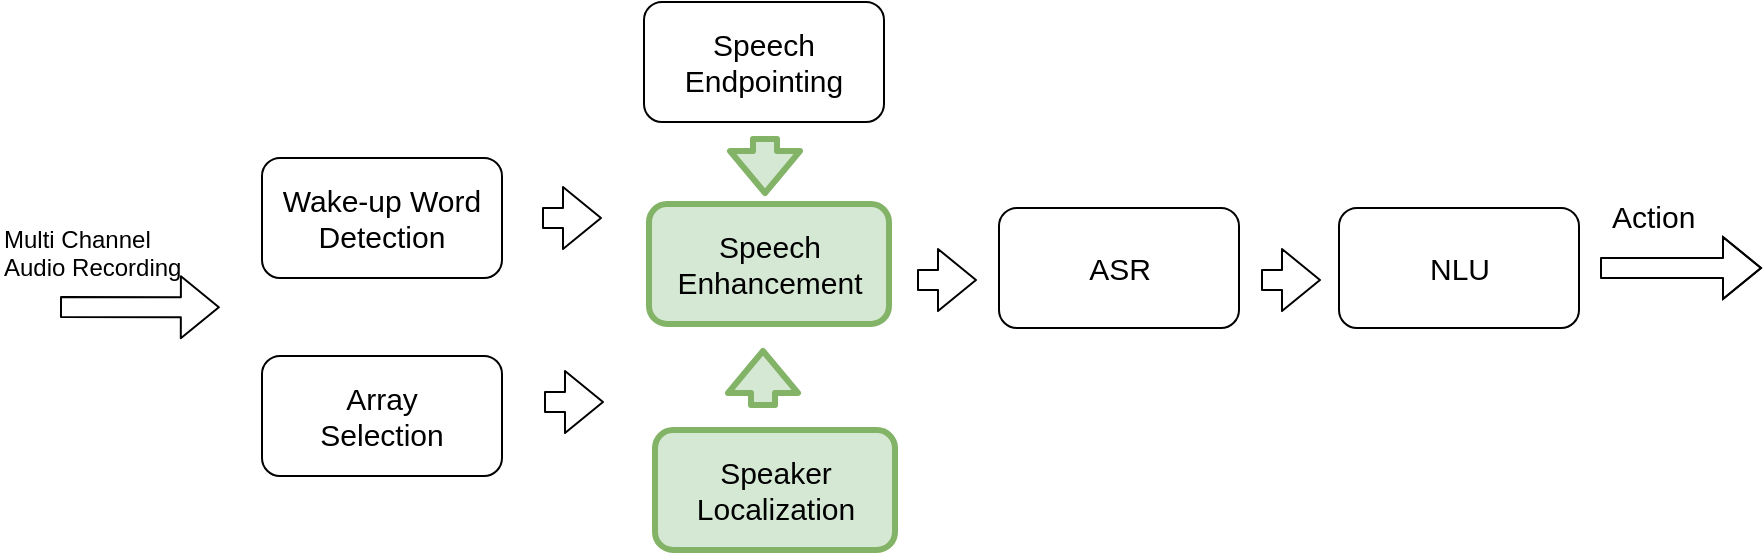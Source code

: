 <mxfile version="10.7.3" type="github"><diagram id="11hvVeXxNROUCZKkEtCG" name="Page-1"><mxGraphModel dx="1874" dy="1155" grid="1" gridSize="10" guides="1" tooltips="1" connect="1" arrows="1" fold="1" page="1" pageScale="1" pageWidth="1169" pageHeight="827" math="1" shadow="0"><root><mxCell id="0"/><mxCell id="1" parent="0"/><mxCell id="1UxN51Z8YoHTPrD4QQ8p-1" value="&lt;div style=&quot;font-size: 15px&quot;&gt;&lt;font style=&quot;font-size: 15px&quot;&gt;Array &lt;br&gt;&lt;/font&gt;&lt;/div&gt;&lt;div style=&quot;font-size: 15px&quot;&gt;&lt;font style=&quot;font-size: 15px&quot;&gt;Selection&lt;/font&gt;&lt;/div&gt;" style="rounded=1;whiteSpace=wrap;html=1;comic=0;" parent="1" vertex="1"><mxGeometry x="181" y="205" width="120" height="60" as="geometry"/></mxCell><mxCell id="1UxN51Z8YoHTPrD4QQ8p-2" value="&lt;div style=&quot;font-size: 15px&quot;&gt;&lt;font style=&quot;font-size: 15px&quot;&gt;Wake-up Word&lt;br&gt;&lt;/font&gt;&lt;/div&gt;&lt;div style=&quot;font-size: 15px&quot;&gt;&lt;font style=&quot;font-size: 15px&quot;&gt;Detection&lt;br&gt;&lt;/font&gt;&lt;/div&gt;" style="rounded=1;whiteSpace=wrap;html=1;comic=0;" parent="1" vertex="1"><mxGeometry x="181" y="106" width="120" height="60" as="geometry"/></mxCell><mxCell id="1UxN51Z8YoHTPrD4QQ8p-3" value="&lt;div style=&quot;font-size: 15px&quot;&gt;&lt;font style=&quot;font-size: 15px&quot;&gt;Speaker&lt;/font&gt;&lt;/div&gt;&lt;div style=&quot;font-size: 15px&quot;&gt;&lt;font style=&quot;font-size: 15px&quot;&gt;Localization&lt;/font&gt;&lt;/div&gt;" style="rounded=1;whiteSpace=wrap;html=1;comic=0;fillColor=#d5e8d4;strokeColor=#82b366;strokeWidth=3;" parent="1" vertex="1"><mxGeometry x="377.5" y="242" width="120" height="60" as="geometry"/></mxCell><mxCell id="1UxN51Z8YoHTPrD4QQ8p-4" value="&lt;div style=&quot;font-size: 15px&quot;&gt;&lt;font style=&quot;font-size: 15px&quot;&gt;Speech &lt;br&gt;&lt;/font&gt;&lt;/div&gt;&lt;div style=&quot;font-size: 15px&quot;&gt;&lt;font style=&quot;font-size: 15px&quot;&gt;Enhancement&lt;br&gt;&lt;/font&gt;&lt;/div&gt;" style="rounded=1;whiteSpace=wrap;html=1;comic=0;fillColor=#d5e8d4;strokeColor=#82b366;strokeWidth=3;" parent="1" vertex="1"><mxGeometry x="374.5" y="129" width="120" height="60" as="geometry"/></mxCell><mxCell id="PGzzOG9i3HHekwMgvBpW-1" value="" style="shape=flexArrow;endArrow=classic;html=1;" parent="1" edge="1"><mxGeometry width="50" height="50" relative="1" as="geometry"><mxPoint x="321" y="136" as="sourcePoint"/><mxPoint x="351" y="136" as="targetPoint"/></mxGeometry></mxCell><mxCell id="PGzzOG9i3HHekwMgvBpW-2" value="" style="shape=flexArrow;endArrow=classic;html=1;" parent="1" edge="1"><mxGeometry width="50" height="50" relative="1" as="geometry"><mxPoint x="322" y="228" as="sourcePoint"/><mxPoint x="352" y="228" as="targetPoint"/></mxGeometry></mxCell><mxCell id="PGzzOG9i3HHekwMgvBpW-8" value="" style="shape=flexArrow;endArrow=classic;html=1;entryX=0;entryY=0.5;entryDx=0;entryDy=0;" parent="1" edge="1"><mxGeometry width="50" height="50" relative="1" as="geometry"><mxPoint x="80" y="180.5" as="sourcePoint"/><mxPoint x="159.929" y="180.643" as="targetPoint"/></mxGeometry></mxCell><mxCell id="PGzzOG9i3HHekwMgvBpW-11" value="&lt;div&gt;&lt;font style=&quot;font-size: 12px&quot;&gt;Multi Channel&amp;nbsp; &lt;br&gt;&lt;/font&gt;&lt;/div&gt;&lt;div&gt;&lt;font style=&quot;font-size: 12px&quot;&gt;Audio Recording&lt;/font&gt;&lt;/div&gt;" style="text;html=1;resizable=0;points=[];autosize=1;align=left;verticalAlign=top;spacingTop=-4;" parent="1" vertex="1"><mxGeometry x="50" y="136.5" width="100" height="30" as="geometry"/></mxCell><mxCell id="IM4942OLlozkfHiVzEOR-17" value="&lt;div style=&quot;font-size: 15px&quot;&gt;&lt;font style=&quot;font-size: 15px&quot;&gt;ASR&lt;/font&gt;&lt;/div&gt;" style="rounded=1;whiteSpace=wrap;html=1;comic=0;" parent="1" vertex="1"><mxGeometry x="549.5" y="131" width="120" height="60" as="geometry"/></mxCell><mxCell id="IM4942OLlozkfHiVzEOR-18" value="" style="shape=flexArrow;endArrow=classic;html=1;" parent="1" edge="1"><mxGeometry width="50" height="50" relative="1" as="geometry"><mxPoint x="508.5" y="167" as="sourcePoint"/><mxPoint x="538.5" y="167" as="targetPoint"/></mxGeometry></mxCell><mxCell id="IM4942OLlozkfHiVzEOR-19" value="&lt;div style=&quot;font-size: 15px&quot;&gt;&lt;font style=&quot;font-size: 15px&quot;&gt;NLU&lt;/font&gt;&lt;/div&gt;" style="rounded=1;whiteSpace=wrap;html=1;comic=0;" parent="1" vertex="1"><mxGeometry x="719.5" y="131" width="120" height="60" as="geometry"/></mxCell><mxCell id="IM4942OLlozkfHiVzEOR-20" value="" style="shape=flexArrow;endArrow=classic;html=1;" parent="1" edge="1"><mxGeometry width="50" height="50" relative="1" as="geometry"><mxPoint x="680.5" y="167" as="sourcePoint"/><mxPoint x="710.5" y="167" as="targetPoint"/></mxGeometry></mxCell><mxCell id="IM4942OLlozkfHiVzEOR-23" value="" style="shape=flexArrow;endArrow=classic;html=1;" parent="1" edge="1"><mxGeometry width="50" height="50" relative="1" as="geometry"><mxPoint x="850" y="161" as="sourcePoint"/><mxPoint x="931" y="161" as="targetPoint"/><Array as="points"><mxPoint x="883" y="161"/></Array></mxGeometry></mxCell><mxCell id="IM4942OLlozkfHiVzEOR-24" value="&lt;font style=&quot;font-size: 15px&quot;&gt;Action&lt;/font&gt;" style="text;html=1;resizable=0;points=[];autosize=1;align=left;verticalAlign=top;spacingTop=-4;" parent="1" vertex="1"><mxGeometry x="853.5" y="124" width="60" height="20" as="geometry"/></mxCell><mxCell id="IM4942OLlozkfHiVzEOR-26" value="&lt;font style=&quot;font-size: 15px&quot;&gt;Speech&lt;/font&gt;&lt;div style=&quot;font-size: 15px&quot;&gt;&lt;font style=&quot;font-size: 15px&quot;&gt;Endpointing&lt;br&gt;&lt;/font&gt;&lt;/div&gt;" style="rounded=1;whiteSpace=wrap;html=1;comic=0;" parent="1" vertex="1"><mxGeometry x="372" y="28" width="120" height="60" as="geometry"/></mxCell><mxCell id="IM4942OLlozkfHiVzEOR-27" value="" style="shape=flexArrow;endArrow=classic;html=1;fillColor=#d5e8d4;strokeColor=#82b366;strokeWidth=3;" parent="1" edge="1"><mxGeometry width="50" height="50" relative="1" as="geometry"><mxPoint x="431.5" y="231" as="sourcePoint"/><mxPoint x="431.5" y="201" as="targetPoint"/></mxGeometry></mxCell><mxCell id="IM4942OLlozkfHiVzEOR-28" value="" style="shape=flexArrow;endArrow=classic;html=1;fillColor=#d5e8d4;strokeColor=#82b366;strokeWidth=3;" parent="1" edge="1"><mxGeometry width="50" height="50" relative="1" as="geometry"><mxPoint x="432.5" y="95" as="sourcePoint"/><mxPoint x="432.5" y="125" as="targetPoint"/></mxGeometry></mxCell></root></mxGraphModel></diagram><diagram id="k486AkB4-Uh78SU-JYfX" name="Speech Enhancement Pipeline"><mxGraphModel dx="1874" dy="1155" grid="1" gridSize="10" guides="1" tooltips="1" connect="1" arrows="1" fold="1" page="1" pageScale="1" pageWidth="1169" pageHeight="827" math="0" shadow="0"><root><mxCell id="8RRq6cg_KQucKOQbuPdA-0"/><mxCell id="8RRq6cg_KQucKOQbuPdA-1" parent="8RRq6cg_KQucKOQbuPdA-0"/><mxCell id="yj-S8whaiSj3Mu95N6SB-0" value="&lt;div style=&quot;font-size: 15px&quot;&gt;&lt;font style=&quot;font-size: 15px&quot;&gt;Delay &amp;amp; Sum &lt;br&gt;&lt;/font&gt;&lt;/div&gt;&lt;div style=&quot;font-size: 15px&quot;&gt;&lt;font style=&quot;font-size: 15px&quot;&gt;Beamforming&lt;br&gt;&lt;/font&gt;&lt;/div&gt;" style="rounded=1;whiteSpace=wrap;html=1;comic=0;fillColor=#d5e8d4;strokeColor=#82b366;strokeWidth=3;" parent="8RRq6cg_KQucKOQbuPdA-1" vertex="1"><mxGeometry x="428.5" y="240" width="120" height="60" as="geometry"/></mxCell><mxCell id="yj-S8whaiSj3Mu95N6SB-8" value="&lt;div style=&quot;font-size: 15px&quot;&gt;&lt;font style=&quot;font-size: 15px&quot;&gt;DNN for Mask&lt;/font&gt;&lt;/div&gt;&lt;div style=&quot;font-size: 15px&quot;&gt;&lt;font style=&quot;font-size: 15px&quot;&gt;Estimation&lt;br&gt;&lt;/font&gt;&lt;/div&gt;" style="rounded=1;whiteSpace=wrap;html=1;comic=0;fillColor=#d5e8d4;strokeColor=#82b366;strokeWidth=3;" parent="8RRq6cg_KQucKOQbuPdA-1" vertex="1"><mxGeometry x="602" y="242" width="120" height="60" as="geometry"/></mxCell><mxCell id="yj-S8whaiSj3Mu95N6SB-9" value="&lt;div style=&quot;font-size: 15px&quot;&gt;&lt;font style=&quot;font-size: 15px&quot;&gt;Rank-1&lt;/font&gt;&lt;/div&gt;&lt;div style=&quot;font-size: 15px&quot;&gt;&lt;font style=&quot;font-size: 15px&quot;&gt;Multi-Channel&lt;/font&gt;&lt;/div&gt;&lt;div style=&quot;font-size: 15px&quot;&gt;&lt;font style=&quot;font-size: 15px&quot;&gt;Wiener Filter&lt;br&gt;&lt;/font&gt;&lt;/div&gt;" style="rounded=1;whiteSpace=wrap;html=1;comic=0;fillColor=#d5e8d4;strokeColor=#82b366;strokeWidth=3;" parent="8RRq6cg_KQucKOQbuPdA-1" vertex="1"><mxGeometry x="786" y="242" width="120" height="60" as="geometry"/></mxCell><mxCell id="ZRzYrPowZCxnVDiuQ5h2-0" value="" style="shape=flexArrow;endArrow=classic;html=1;fillColor=#d5e8d4;strokeColor=#82b366;strokeWidth=3;" parent="8RRq6cg_KQucKOQbuPdA-1" edge="1"><mxGeometry width="50" height="50" relative="1" as="geometry"><mxPoint x="560" y="270" as="sourcePoint"/><mxPoint x="590" y="270" as="targetPoint"/></mxGeometry></mxCell><mxCell id="ZRzYrPowZCxnVDiuQ5h2-1" value="" style="shape=flexArrow;endArrow=classic;html=1;fillColor=#d5e8d4;strokeColor=#82b366;strokeWidth=3;" parent="8RRq6cg_KQucKOQbuPdA-1" edge="1"><mxGeometry width="50" height="50" relative="1" as="geometry"><mxPoint x="740" y="270" as="sourcePoint"/><mxPoint x="770" y="270" as="targetPoint"/></mxGeometry></mxCell><mxCell id="ZRzYrPowZCxnVDiuQ5h2-3" value="" style="shape=flexArrow;endArrow=classic;html=1;fillColor=#d5e8d4;strokeColor=#82b366;strokeWidth=3;" parent="8RRq6cg_KQucKOQbuPdA-1" edge="1"><mxGeometry width="50" height="50" relative="1" as="geometry"><mxPoint x="383" y="290" as="sourcePoint"/><mxPoint x="413" y="290" as="targetPoint"/></mxGeometry></mxCell><mxCell id="qKbN6QZ-MMCqstWjtyYf-2" value="DOA" style="text;html=1;resizable=0;points=[];align=center;verticalAlign=middle;labelBackgroundColor=#ffffff;" parent="ZRzYrPowZCxnVDiuQ5h2-3" vertex="1" connectable="0"><mxGeometry x="-0.267" y="-5" relative="1" as="geometry"><mxPoint x="-34" y="-5" as="offset"/></mxGeometry></mxCell><mxCell id="qKbN6QZ-MMCqstWjtyYf-0" value="" style="shape=flexArrow;endArrow=classic;html=1;" parent="8RRq6cg_KQucKOQbuPdA-1" edge="1"><mxGeometry width="50" height="50" relative="1" as="geometry"><mxPoint x="379.667" y="251" as="sourcePoint"/><mxPoint x="409.667" y="251" as="targetPoint"/></mxGeometry></mxCell><mxCell id="qKbN6QZ-MMCqstWjtyYf-1" value="&lt;div&gt;Multichannel&lt;/div&gt;&lt;div&gt;Signal&lt;br&gt;&lt;/div&gt;" style="text;html=1;resizable=0;points=[];align=center;verticalAlign=middle;labelBackgroundColor=#ffffff;" parent="qKbN6QZ-MMCqstWjtyYf-0" vertex="1" connectable="0"><mxGeometry x="-0.911" y="4" relative="1" as="geometry"><mxPoint x="-41" y="3" as="offset"/></mxGeometry></mxCell><mxCell id="RKszXhcUya59qMuMW2qW-0" value="" style="shape=flexArrow;endArrow=classic;html=1;fillColor=#d5e8d4;strokeColor=#82b366;strokeWidth=3;" parent="8RRq6cg_KQucKOQbuPdA-1" edge="1"><mxGeometry width="50" height="50" relative="1" as="geometry"><mxPoint x="922" y="273" as="sourcePoint"/><mxPoint x="952" y="273" as="targetPoint"/><Array as="points"><mxPoint x="932" y="273"/></Array></mxGeometry></mxCell><mxCell id="RKszXhcUya59qMuMW2qW-1" value="&lt;div&gt;Enhanced&lt;/div&gt;&lt;div&gt;Signal&lt;br&gt;&lt;/div&gt;" style="text;html=1;resizable=0;points=[];autosize=1;align=left;verticalAlign=top;spacingTop=-4;" parent="8RRq6cg_KQucKOQbuPdA-1" vertex="1"><mxGeometry x="958" y="249" width="70" height="30" as="geometry"/></mxCell><mxCell id="zFs7ywGAWLX8hjvuvHlL-2" value="" style="edgeStyle=orthogonalEdgeStyle;rounded=0;orthogonalLoop=1;jettySize=auto;html=1;" parent="8RRq6cg_KQucKOQbuPdA-1" source="zFs7ywGAWLX8hjvuvHlL-0" target="zFs7ywGAWLX8hjvuvHlL-1" edge="1"><mxGeometry relative="1" as="geometry"/></mxCell><mxCell id="zFs7ywGAWLX8hjvuvHlL-0" value="&lt;div style=&quot;font-size: 15px&quot;&gt;&lt;font style=&quot;font-size: 15px&quot;&gt;Magnitude&lt;/font&gt;&lt;/div&gt;&lt;div style=&quot;font-size: 15px&quot;&gt;&lt;font style=&quot;font-size: 15px&quot;&gt;spectra&lt;br&gt;&lt;/font&gt;&lt;/div&gt;" style="text;html=1;resizable=0;points=[];autosize=1;align=left;verticalAlign=top;spacingTop=-4;" parent="8RRq6cg_KQucKOQbuPdA-1" vertex="1"><mxGeometry x="550" y="202" width="90" height="30" as="geometry"/></mxCell><mxCell id="zFs7ywGAWLX8hjvuvHlL-1" value="&lt;font style=&quot;font-size: 15px&quot;&gt;CSIPD&lt;/font&gt;" style="text;html=1;resizable=0;points=[];autosize=1;align=left;verticalAlign=top;spacingTop=-4;" parent="8RRq6cg_KQucKOQbuPdA-1" vertex="1"><mxGeometry x="553" y="311" width="60" height="20" as="geometry"/></mxCell></root></mxGraphModel></diagram><diagram id="Z_PTgMp9-h5bTNY_66ik" name="vocadom_pipeline"><mxGraphModel dx="1874" dy="328" grid="1" gridSize="10" guides="1" tooltips="1" connect="1" arrows="1" fold="1" page="1" pageScale="1" pageWidth="1169" pageHeight="827" math="0" shadow="0"><root><mxCell id="flGIrz8JPTLaKlwJmptG-0"/><mxCell id="flGIrz8JPTLaKlwJmptG-1" parent="flGIrz8JPTLaKlwJmptG-0"/><mxCell id="asQSKMJ99vUbpJQoe9yt-0" value="&lt;div style=&quot;font-size: 15px&quot;&gt;&lt;font style=&quot;font-size: 15px&quot;&gt;Speaker&lt;/font&gt;&lt;/div&gt;&lt;div style=&quot;font-size: 15px&quot;&gt;&lt;font style=&quot;font-size: 15px&quot;&gt;Localization&lt;br&gt;&lt;/font&gt;&lt;/div&gt;" style="rounded=1;whiteSpace=wrap;html=1;comic=0;" parent="flGIrz8JPTLaKlwJmptG-1" vertex="1"><mxGeometry x="438" y="935" width="120" height="60" as="geometry"/></mxCell><mxCell id="asQSKMJ99vUbpJQoe9yt-1" value="&lt;div style=&quot;font-size: 15px&quot;&gt;&lt;font style=&quot;font-size: 15px&quot;&gt;Keyword&lt;/font&gt;&lt;/div&gt;&lt;div style=&quot;font-size: 15px&quot;&gt;&lt;font style=&quot;font-size: 15px&quot;&gt;Detection&lt;br&gt;&lt;/font&gt;&lt;/div&gt;" style="rounded=1;whiteSpace=wrap;html=1;comic=0;" parent="flGIrz8JPTLaKlwJmptG-1" vertex="1"><mxGeometry x="277" y="935" width="120" height="60" as="geometry"/></mxCell><mxCell id="asQSKMJ99vUbpJQoe9yt-2" value="&lt;div style=&quot;font-size: 15px&quot;&gt;&lt;font style=&quot;font-size: 15px&quot;&gt;Delay&amp;amp;Sum&lt;/font&gt;&lt;/div&gt;&lt;div style=&quot;font-size: 15px&quot;&gt;&lt;font style=&quot;font-size: 15px&quot;&gt;Beamforming&lt;br&gt;&lt;/font&gt;&lt;/div&gt;" style="rounded=1;whiteSpace=wrap;html=1;comic=0;" parent="flGIrz8JPTLaKlwJmptG-1" vertex="1"><mxGeometry x="598" y="935" width="120" height="60" as="geometry"/></mxCell><mxCell id="asQSKMJ99vUbpJQoe9yt-3" value="&lt;div style=&quot;font-size: 15px&quot;&gt;&lt;font style=&quot;font-size: 15px&quot;&gt;GEV&lt;/font&gt;&lt;/div&gt;&lt;div style=&quot;font-size: 15px&quot;&gt;&lt;font style=&quot;font-size: 15px&quot;&gt;Beamforming&lt;br&gt;&lt;/font&gt;&lt;/div&gt;" style="rounded=1;whiteSpace=wrap;html=1;comic=0;" parent="flGIrz8JPTLaKlwJmptG-1" vertex="1"><mxGeometry x="759.5" y="935" width="120" height="60" as="geometry"/></mxCell><mxCell id="asQSKMJ99vUbpJQoe9yt-4" value="" style="shape=flexArrow;endArrow=classic;html=1;" parent="flGIrz8JPTLaKlwJmptG-1" edge="1"><mxGeometry width="50" height="50" relative="1" as="geometry"><mxPoint x="402.0" y="968" as="sourcePoint"/><mxPoint x="432.0" y="968" as="targetPoint"/></mxGeometry></mxCell><mxCell id="asQSKMJ99vUbpJQoe9yt-5" value="" style="shape=flexArrow;endArrow=classic;html=1;" parent="flGIrz8JPTLaKlwJmptG-1" edge="1"><mxGeometry width="50" height="50" relative="1" as="geometry"><mxPoint x="563" y="970" as="sourcePoint"/><mxPoint x="593" y="970" as="targetPoint"/></mxGeometry></mxCell><mxCell id="asQSKMJ99vUbpJQoe9yt-6" value="" style="shape=flexArrow;endArrow=classic;html=1;" parent="flGIrz8JPTLaKlwJmptG-1" edge="1"><mxGeometry width="50" height="50" relative="1" as="geometry"><mxPoint x="723.5" y="971" as="sourcePoint"/><mxPoint x="753.5" y="971" as="targetPoint"/></mxGeometry></mxCell><mxCell id="asQSKMJ99vUbpJQoe9yt-7" value="&lt;font style=&quot;font-size: 15px&quot;&gt;Echo Cancellation&lt;/font&gt;" style="rounded=1;whiteSpace=wrap;html=1;comic=0;" parent="flGIrz8JPTLaKlwJmptG-1" vertex="1"><mxGeometry x="277" y="1045" width="120" height="60" as="geometry"/></mxCell><mxCell id="asQSKMJ99vUbpJQoe9yt-8" value="&lt;font style=&quot;font-size: 12px&quot;&gt;TV / Radio&lt;/font&gt;" style="text;html=1;strokeColor=none;fillColor=none;align=center;verticalAlign=middle;whiteSpace=wrap;rounded=0;" parent="flGIrz8JPTLaKlwJmptG-1" vertex="1"><mxGeometry x="175" y="1096" width="115" height="20" as="geometry"/></mxCell><mxCell id="asQSKMJ99vUbpJQoe9yt-9" value="" style="shape=flexArrow;endArrow=classic;html=1;entryX=0;entryY=0.5;entryDx=0;entryDy=0;" parent="flGIrz8JPTLaKlwJmptG-1" target="asQSKMJ99vUbpJQoe9yt-1" edge="1"><mxGeometry width="50" height="50" relative="1" as="geometry"><mxPoint x="197.0" y="965" as="sourcePoint"/><mxPoint x="217" y="954.302" as="targetPoint"/></mxGeometry></mxCell><mxCell id="asQSKMJ99vUbpJQoe9yt-10" value="" style="shape=flexArrow;endArrow=classic;html=1;endWidth=8.605;endSize=4.186;exitX=0.537;exitY=0.02;exitDx=0;exitDy=0;exitPerimeter=0;entryX=0.538;entryY=1.013;entryDx=0;entryDy=0;entryPerimeter=0;" parent="flGIrz8JPTLaKlwJmptG-1" edge="1"><mxGeometry width="50" height="50" relative="1" as="geometry"><mxPoint x="341.457" y="1045.225" as="sourcePoint"/><mxPoint x="341.535" y="994.76" as="targetPoint"/></mxGeometry></mxCell><mxCell id="asQSKMJ99vUbpJQoe9yt-11" value="&lt;div&gt;&lt;font style=&quot;font-size: 12px&quot;&gt;Audio &lt;br&gt;&lt;/font&gt;&lt;/div&gt;&lt;div&gt;&lt;font style=&quot;font-size: 12px&quot;&gt;Recording&lt;/font&gt;&lt;/div&gt;" style="text;html=1;resizable=0;points=[];autosize=1;align=left;verticalAlign=top;spacingTop=-4;" parent="flGIrz8JPTLaKlwJmptG-1" vertex="1"><mxGeometry x="187" y="920" width="70" height="30" as="geometry"/></mxCell><mxCell id="asQSKMJ99vUbpJQoe9yt-12" value="" style="shape=flexArrow;endArrow=classic;html=1;endWidth=8.605;endSize=4.186;" parent="flGIrz8JPTLaKlwJmptG-1" edge="1"><mxGeometry width="50" height="50" relative="1" as="geometry"><mxPoint x="216" y="970" as="sourcePoint"/><mxPoint x="276" y="1060" as="targetPoint"/><Array as="points"><mxPoint x="216" y="1060"/></Array></mxGeometry></mxCell><mxCell id="asQSKMJ99vUbpJQoe9yt-13" value="" style="shape=flexArrow;endArrow=classic;html=1;" parent="flGIrz8JPTLaKlwJmptG-1" edge="1"><mxGeometry width="50" height="50" relative="1" as="geometry"><mxPoint x="886" y="970" as="sourcePoint"/><mxPoint x="967" y="970" as="targetPoint"/><Array as="points"><mxPoint x="919" y="970"/></Array></mxGeometry></mxCell><mxCell id="asQSKMJ99vUbpJQoe9yt-14" value="&lt;div&gt;&lt;font style=&quot;font-size: 12px&quot;&gt;Enhanced&lt;/font&gt;&lt;/div&gt;&lt;div&gt;&lt;font style=&quot;font-size: 12px&quot;&gt; Speech&lt;/font&gt;&lt;/div&gt;" style="text;html=1;resizable=0;points=[];autosize=1;align=left;verticalAlign=top;spacingTop=-4;" parent="flGIrz8JPTLaKlwJmptG-1" vertex="1"><mxGeometry x="892" y="925" width="70" height="30" as="geometry"/></mxCell><mxCell id="asQSKMJ99vUbpJQoe9yt-15" value="" style="shape=flexArrow;endArrow=classic;html=1;endWidth=8.605;endSize=4.186;entryX=0;entryY=0.837;entryDx=0;entryDy=0;entryPerimeter=0;" parent="flGIrz8JPTLaKlwJmptG-1" edge="1"><mxGeometry width="50" height="50" relative="1" as="geometry"><mxPoint x="207.0" y="1089.0" as="sourcePoint"/><mxPoint x="277.078" y="1089.146" as="targetPoint"/></mxGeometry></mxCell></root></mxGraphModel></diagram><diagram id="vZjKLGxF0r7il11YjYTj" name="endpointin_after_enh"><mxGraphModel dx="1292" dy="797" grid="1" gridSize="10" guides="1" tooltips="1" connect="1" arrows="1" fold="1" page="1" pageScale="1" pageWidth="1169" pageHeight="827" math="0" shadow="0"><root><mxCell id="YMR_rUdYe9vUgqo5vric-0"/><mxCell id="YMR_rUdYe9vUgqo5vric-1" parent="YMR_rUdYe9vUgqo5vric-0"/><mxCell id="YMR_rUdYe9vUgqo5vric-2" value="&lt;div style=&quot;font-size: 15px&quot;&gt;&lt;font style=&quot;font-size: 15px&quot;&gt;Array &lt;br&gt;&lt;/font&gt;&lt;/div&gt;&lt;div style=&quot;font-size: 15px&quot;&gt;&lt;font style=&quot;font-size: 15px&quot;&gt;Selection&lt;/font&gt;&lt;/div&gt;" style="rounded=1;whiteSpace=wrap;html=1;comic=0;" parent="YMR_rUdYe9vUgqo5vric-1" vertex="1"><mxGeometry x="318" y="161.5" width="120" height="60" as="geometry"/></mxCell><mxCell id="YMR_rUdYe9vUgqo5vric-3" value="&lt;div style=&quot;font-size: 15px&quot;&gt;&lt;font style=&quot;font-size: 15px&quot;&gt;Wake-up Word&lt;br&gt;&lt;/font&gt;&lt;/div&gt;&lt;div style=&quot;font-size: 15px&quot;&gt;&lt;font style=&quot;font-size: 15px&quot;&gt;Detection&lt;br&gt;&lt;/font&gt;&lt;/div&gt;" style="rounded=1;whiteSpace=wrap;html=1;comic=0;" parent="YMR_rUdYe9vUgqo5vric-1" vertex="1"><mxGeometry x="140" y="162" width="120" height="60" as="geometry"/></mxCell><mxCell id="YMR_rUdYe9vUgqo5vric-4" value="&lt;div style=&quot;font-size: 15px&quot;&gt;&lt;font style=&quot;font-size: 15px&quot;&gt;Speaker&lt;/font&gt;&lt;/div&gt;&lt;div style=&quot;font-size: 15px&quot;&gt;&lt;font style=&quot;font-size: 15px&quot;&gt;Localization&lt;/font&gt;&lt;/div&gt;" style="rounded=1;whiteSpace=wrap;html=1;comic=0;fillColor=#d5e8d4;strokeColor=#82b366;strokeWidth=3;" parent="YMR_rUdYe9vUgqo5vric-1" vertex="1"><mxGeometry x="520" y="267.5" width="120" height="60" as="geometry"/></mxCell><mxCell id="YMR_rUdYe9vUgqo5vric-5" value="&lt;div style=&quot;font-size: 15px&quot;&gt;&lt;font style=&quot;font-size: 15px&quot;&gt;Speech &lt;br&gt;&lt;/font&gt;&lt;/div&gt;&lt;div style=&quot;font-size: 15px&quot;&gt;&lt;font style=&quot;font-size: 15px&quot;&gt;Enhancement&lt;br&gt;&lt;/font&gt;&lt;/div&gt;" style="rounded=1;whiteSpace=wrap;html=1;comic=0;fillColor=#d5e8d4;strokeColor=#82b366;strokeWidth=3;" parent="YMR_rUdYe9vUgqo5vric-1" vertex="1"><mxGeometry x="517" y="161.5" width="120" height="60" as="geometry"/></mxCell><mxCell id="YMR_rUdYe9vUgqo5vric-6" value="" style="shape=flexArrow;endArrow=classic;html=1;" parent="YMR_rUdYe9vUgqo5vric-1" edge="1"><mxGeometry width="50" height="50" relative="1" as="geometry"><mxPoint x="279" y="191" as="sourcePoint"/><mxPoint x="309" y="191" as="targetPoint"/></mxGeometry></mxCell><mxCell id="YMR_rUdYe9vUgqo5vric-7" value="" style="shape=flexArrow;endArrow=classic;html=1;" parent="YMR_rUdYe9vUgqo5vric-1" edge="1"><mxGeometry width="50" height="50" relative="1" as="geometry"><mxPoint x="462.0" y="188" as="sourcePoint"/><mxPoint x="492.0" y="188" as="targetPoint"/></mxGeometry></mxCell><mxCell id="YMR_rUdYe9vUgqo5vric-8" value="" style="shape=flexArrow;endArrow=classic;html=1;entryX=0;entryY=0.5;entryDx=0;entryDy=0;" parent="YMR_rUdYe9vUgqo5vric-1" edge="1"><mxGeometry width="50" height="50" relative="1" as="geometry"><mxPoint x="50" y="195" as="sourcePoint"/><mxPoint x="129.929" y="195.143" as="targetPoint"/></mxGeometry></mxCell><mxCell id="YMR_rUdYe9vUgqo5vric-9" value="&lt;div&gt;&lt;font style=&quot;font-size: 12px&quot;&gt;Multi Channel&amp;nbsp; &lt;br&gt;&lt;/font&gt;&lt;/div&gt;&lt;div&gt;&lt;font style=&quot;font-size: 12px&quot;&gt;Audio Recording&lt;/font&gt;&lt;/div&gt;" style="text;html=1;resizable=0;points=[];autosize=1;align=left;verticalAlign=top;spacingTop=-4;" parent="YMR_rUdYe9vUgqo5vric-1" vertex="1"><mxGeometry x="20" y="151" width="100" height="30" as="geometry"/></mxCell><mxCell id="YMR_rUdYe9vUgqo5vric-10" value="&lt;div style=&quot;font-size: 15px&quot;&gt;&lt;font style=&quot;font-size: 15px&quot;&gt;ASR&lt;/font&gt;&lt;/div&gt;" style="rounded=1;whiteSpace=wrap;html=1;comic=0;" parent="YMR_rUdYe9vUgqo5vric-1" vertex="1"><mxGeometry x="445" y="427" width="120" height="60" as="geometry"/></mxCell><mxCell id="YMR_rUdYe9vUgqo5vric-11" value="" style="shape=flexArrow;endArrow=classic;html=1;" parent="YMR_rUdYe9vUgqo5vric-1" edge="1"><mxGeometry width="50" height="50" relative="1" as="geometry"><mxPoint x="651" y="196.5" as="sourcePoint"/><mxPoint x="681" y="196.5" as="targetPoint"/></mxGeometry></mxCell><mxCell id="YMR_rUdYe9vUgqo5vric-12" value="&lt;div style=&quot;font-size: 15px&quot;&gt;&lt;font style=&quot;font-size: 15px&quot;&gt;Natural&lt;/font&gt;&lt;/div&gt;&lt;div style=&quot;font-size: 15px&quot;&gt;&lt;font style=&quot;font-size: 15px&quot;&gt;Language&lt;/font&gt;&lt;/div&gt;&lt;div style=&quot;font-size: 15px&quot;&gt;&lt;font style=&quot;font-size: 15px&quot;&gt;Understanding&lt;br&gt;&lt;/font&gt;&lt;/div&gt;" style="rounded=1;whiteSpace=wrap;html=1;comic=0;" parent="YMR_rUdYe9vUgqo5vric-1" vertex="1"><mxGeometry x="615" y="427" width="120" height="60" as="geometry"/></mxCell><mxCell id="YMR_rUdYe9vUgqo5vric-13" value="" style="shape=flexArrow;endArrow=classic;html=1;" parent="YMR_rUdYe9vUgqo5vric-1" edge="1"><mxGeometry width="50" height="50" relative="1" as="geometry"><mxPoint x="576" y="463" as="sourcePoint"/><mxPoint x="606" y="463" as="targetPoint"/></mxGeometry></mxCell><mxCell id="YMR_rUdYe9vUgqo5vric-14" value="" style="shape=flexArrow;endArrow=classic;html=1;" parent="YMR_rUdYe9vUgqo5vric-1" edge="1"><mxGeometry width="50" height="50" relative="1" as="geometry"><mxPoint x="750.5" y="457" as="sourcePoint"/><mxPoint x="831.5" y="457" as="targetPoint"/><Array as="points"><mxPoint x="783.5" y="457"/></Array></mxGeometry></mxCell><mxCell id="YMR_rUdYe9vUgqo5vric-15" value="&lt;font style=&quot;font-size: 15px&quot;&gt;Action&lt;/font&gt;" style="text;html=1;resizable=0;points=[];autosize=1;align=left;verticalAlign=top;spacingTop=-4;" parent="YMR_rUdYe9vUgqo5vric-1" vertex="1"><mxGeometry x="763" y="420" width="60" height="20" as="geometry"/></mxCell><mxCell id="YMR_rUdYe9vUgqo5vric-16" value="&lt;font style=&quot;font-size: 15px&quot;&gt;Speech&lt;/font&gt;&lt;div style=&quot;font-size: 15px&quot;&gt;&lt;font style=&quot;font-size: 15px&quot;&gt;Endpointing&lt;br&gt;&lt;/font&gt;&lt;/div&gt;" style="rounded=1;whiteSpace=wrap;html=1;comic=0;" parent="YMR_rUdYe9vUgqo5vric-1" vertex="1"><mxGeometry x="693.5" y="162" width="120" height="60" as="geometry"/></mxCell><mxCell id="YMR_rUdYe9vUgqo5vric-17" value="" style="shape=flexArrow;endArrow=classic;html=1;fillColor=#d5e8d4;strokeColor=#82b366;strokeWidth=3;" parent="YMR_rUdYe9vUgqo5vric-1" edge="1"><mxGeometry width="50" height="50" relative="1" as="geometry"><mxPoint x="583" y="257.5" as="sourcePoint"/><mxPoint x="583" y="227.5" as="targetPoint"/></mxGeometry></mxCell><mxCell id="YMR_rUdYe9vUgqo5vric-19" value="" style="shape=flexArrow;endArrow=classic;html=1;" parent="YMR_rUdYe9vUgqo5vric-1" edge="1"><mxGeometry width="50" height="50" relative="1" as="geometry"><mxPoint x="830" y="196.5" as="sourcePoint"/><mxPoint x="880" y="197" as="targetPoint"/></mxGeometry></mxCell><mxCell id="UYk4t7xG0Mn0HP7iNz1q-2" value="&lt;div&gt;Enhanced&lt;/div&gt;&lt;div&gt;Speech&lt;br&gt;&lt;/div&gt;" style="text;html=1;resizable=0;points=[];autosize=1;align=left;verticalAlign=top;spacingTop=-4;" vertex="1" parent="YMR_rUdYe9vUgqo5vric-1"><mxGeometry x="830" y="146" width="70" height="30" as="geometry"/></mxCell><mxCell id="UYk4t7xG0Mn0HP7iNz1q-5" value="&lt;div&gt;Speaker&lt;/div&gt;&lt;div&gt;Identification&lt;br&gt;&lt;/div&gt;" style="rounded=1;whiteSpace=wrap;html=1;comic=0;" vertex="1" parent="YMR_rUdYe9vUgqo5vric-1"><mxGeometry x="270" y="428" width="120" height="60" as="geometry"/></mxCell><mxCell id="UYk4t7xG0Mn0HP7iNz1q-6" value="" style="shape=flexArrow;endArrow=classic;html=1;" edge="1" parent="YMR_rUdYe9vUgqo5vric-1"><mxGeometry width="50" height="50" relative="1" as="geometry"><mxPoint x="401" y="464" as="sourcePoint"/><mxPoint x="431" y="464" as="targetPoint"/></mxGeometry></mxCell><mxCell id="UYk4t7xG0Mn0HP7iNz1q-7" value="" style="shape=flexArrow;endArrow=classic;html=1;" edge="1" parent="YMR_rUdYe9vUgqo5vric-1"><mxGeometry width="50" height="50" relative="1" as="geometry"><mxPoint x="190" y="462.5" as="sourcePoint"/><mxPoint x="240" y="463" as="targetPoint"/></mxGeometry></mxCell><mxCell id="UYk4t7xG0Mn0HP7iNz1q-8" value="&lt;div&gt;Enhanced&lt;/div&gt;&lt;div&gt;Speech&lt;br&gt;&lt;/div&gt;" style="text;html=1;resizable=0;points=[];autosize=1;align=left;verticalAlign=top;spacingTop=-4;" vertex="1" parent="YMR_rUdYe9vUgqo5vric-1"><mxGeometry x="190" y="412" width="70" height="30" as="geometry"/></mxCell></root></mxGraphModel></diagram></mxfile>